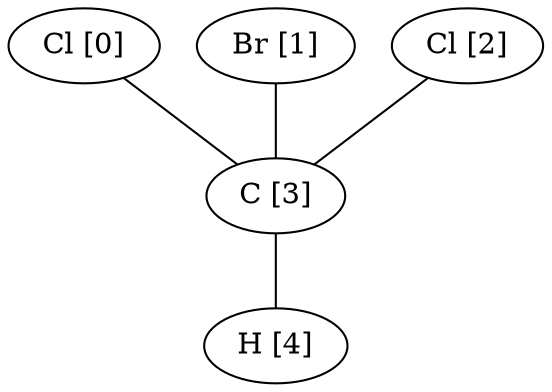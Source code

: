 graph G {
0[label="Cl [0]"];
1[label="Br [1]"];
2[label="Cl [2]"];
3[label="C [3]"];
4[label="H [4]"];
0--3 ;
1--3 ;
2--3 ;
3--4 ;
}
